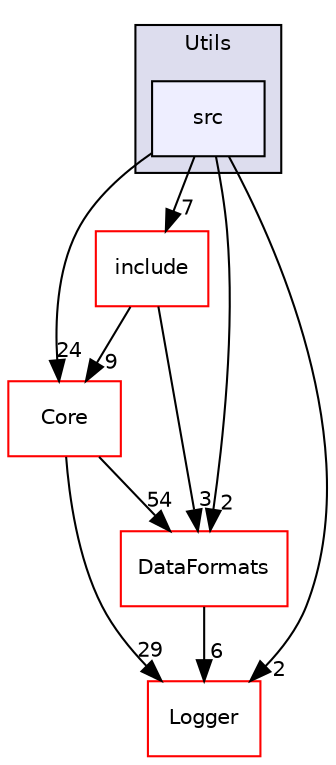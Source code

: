 digraph "/home/travis/build/AliceO2Group/AliceO2/Framework/Utils/src" {
  bgcolor=transparent;
  compound=true
  node [ fontsize="10", fontname="Helvetica"];
  edge [ labelfontsize="10", labelfontname="Helvetica"];
  subgraph clusterdir_86f64936653d09622c529b3cc7c8edcd {
    graph [ bgcolor="#ddddee", pencolor="black", label="Utils" fontname="Helvetica", fontsize="10", URL="dir_86f64936653d09622c529b3cc7c8edcd.html"]
  dir_9d9deac5aa928bccabe3328cf9e31ff3 [shape=box, label="src", style="filled", fillcolor="#eeeeff", pencolor="black", URL="dir_9d9deac5aa928bccabe3328cf9e31ff3.html"];
  }
  dir_9f165b2481dacfe69aa54d326bd5cd47 [shape=box label="Core" color="red" URL="dir_9f165b2481dacfe69aa54d326bd5cd47.html"];
  dir_de9651cf711cd4bea71a7a8d6bfef94c [shape=box label="include" color="red" URL="dir_de9651cf711cd4bea71a7a8d6bfef94c.html"];
  dir_ab5a80d4bd40f73f0851d5ff6a022779 [shape=box label="Logger" color="red" URL="dir_ab5a80d4bd40f73f0851d5ff6a022779.html"];
  dir_2171f7ec022c5423887b07c69b2f5b48 [shape=box label="DataFormats" color="red" URL="dir_2171f7ec022c5423887b07c69b2f5b48.html"];
  dir_9d9deac5aa928bccabe3328cf9e31ff3->dir_9f165b2481dacfe69aa54d326bd5cd47 [headlabel="24", labeldistance=1.5 headhref="dir_000582_000561.html"];
  dir_9d9deac5aa928bccabe3328cf9e31ff3->dir_de9651cf711cd4bea71a7a8d6bfef94c [headlabel="7", labeldistance=1.5 headhref="dir_000582_000033.html"];
  dir_9d9deac5aa928bccabe3328cf9e31ff3->dir_ab5a80d4bd40f73f0851d5ff6a022779 [headlabel="2", labeldistance=1.5 headhref="dir_000582_000577.html"];
  dir_9d9deac5aa928bccabe3328cf9e31ff3->dir_2171f7ec022c5423887b07c69b2f5b48 [headlabel="2", labeldistance=1.5 headhref="dir_000582_000055.html"];
  dir_9f165b2481dacfe69aa54d326bd5cd47->dir_ab5a80d4bd40f73f0851d5ff6a022779 [headlabel="29", labeldistance=1.5 headhref="dir_000561_000577.html"];
  dir_9f165b2481dacfe69aa54d326bd5cd47->dir_2171f7ec022c5423887b07c69b2f5b48 [headlabel="54", labeldistance=1.5 headhref="dir_000561_000055.html"];
  dir_de9651cf711cd4bea71a7a8d6bfef94c->dir_9f165b2481dacfe69aa54d326bd5cd47 [headlabel="9", labeldistance=1.5 headhref="dir_000033_000561.html"];
  dir_de9651cf711cd4bea71a7a8d6bfef94c->dir_2171f7ec022c5423887b07c69b2f5b48 [headlabel="3", labeldistance=1.5 headhref="dir_000033_000055.html"];
  dir_2171f7ec022c5423887b07c69b2f5b48->dir_ab5a80d4bd40f73f0851d5ff6a022779 [headlabel="6", labeldistance=1.5 headhref="dir_000055_000577.html"];
}

